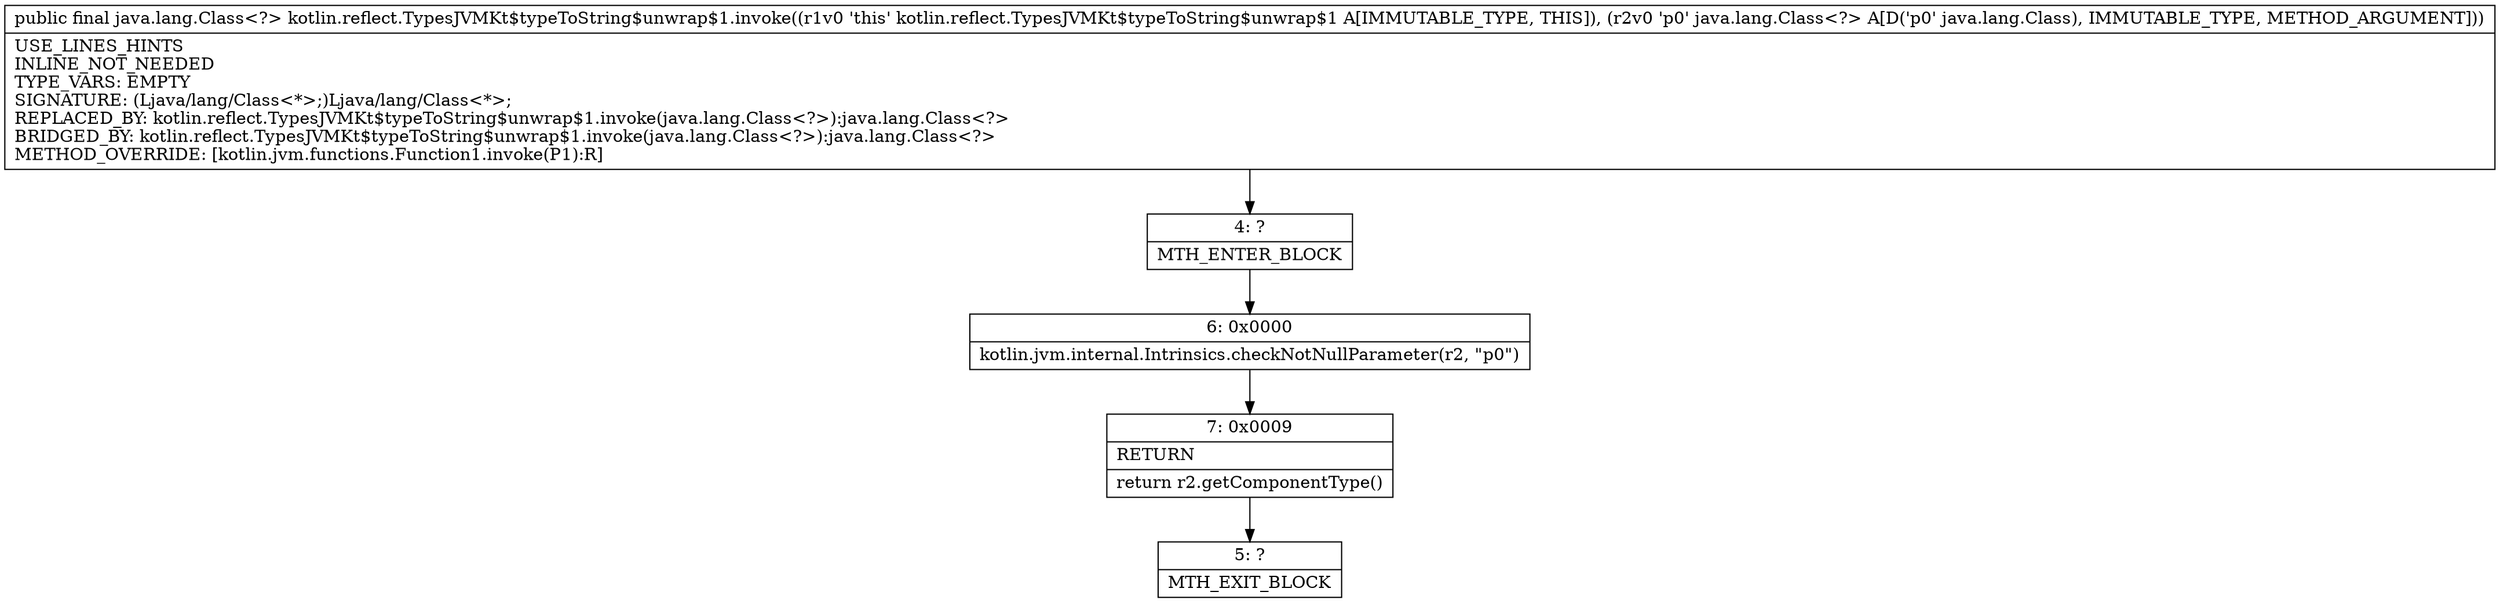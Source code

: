 digraph "CFG forkotlin.reflect.TypesJVMKt$typeToString$unwrap$1.invoke(Ljava\/lang\/Class;)Ljava\/lang\/Class;" {
Node_4 [shape=record,label="{4\:\ ?|MTH_ENTER_BLOCK\l}"];
Node_6 [shape=record,label="{6\:\ 0x0000|kotlin.jvm.internal.Intrinsics.checkNotNullParameter(r2, \"p0\")\l}"];
Node_7 [shape=record,label="{7\:\ 0x0009|RETURN\l|return r2.getComponentType()\l}"];
Node_5 [shape=record,label="{5\:\ ?|MTH_EXIT_BLOCK\l}"];
MethodNode[shape=record,label="{public final java.lang.Class\<?\> kotlin.reflect.TypesJVMKt$typeToString$unwrap$1.invoke((r1v0 'this' kotlin.reflect.TypesJVMKt$typeToString$unwrap$1 A[IMMUTABLE_TYPE, THIS]), (r2v0 'p0' java.lang.Class\<?\> A[D('p0' java.lang.Class), IMMUTABLE_TYPE, METHOD_ARGUMENT]))  | USE_LINES_HINTS\lINLINE_NOT_NEEDED\lTYPE_VARS: EMPTY\lSIGNATURE: (Ljava\/lang\/Class\<*\>;)Ljava\/lang\/Class\<*\>;\lREPLACED_BY: kotlin.reflect.TypesJVMKt$typeToString$unwrap$1.invoke(java.lang.Class\<?\>):java.lang.Class\<?\>\lBRIDGED_BY: kotlin.reflect.TypesJVMKt$typeToString$unwrap$1.invoke(java.lang.Class\<?\>):java.lang.Class\<?\>\lMETHOD_OVERRIDE: [kotlin.jvm.functions.Function1.invoke(P1):R]\l}"];
MethodNode -> Node_4;Node_4 -> Node_6;
Node_6 -> Node_7;
Node_7 -> Node_5;
}

